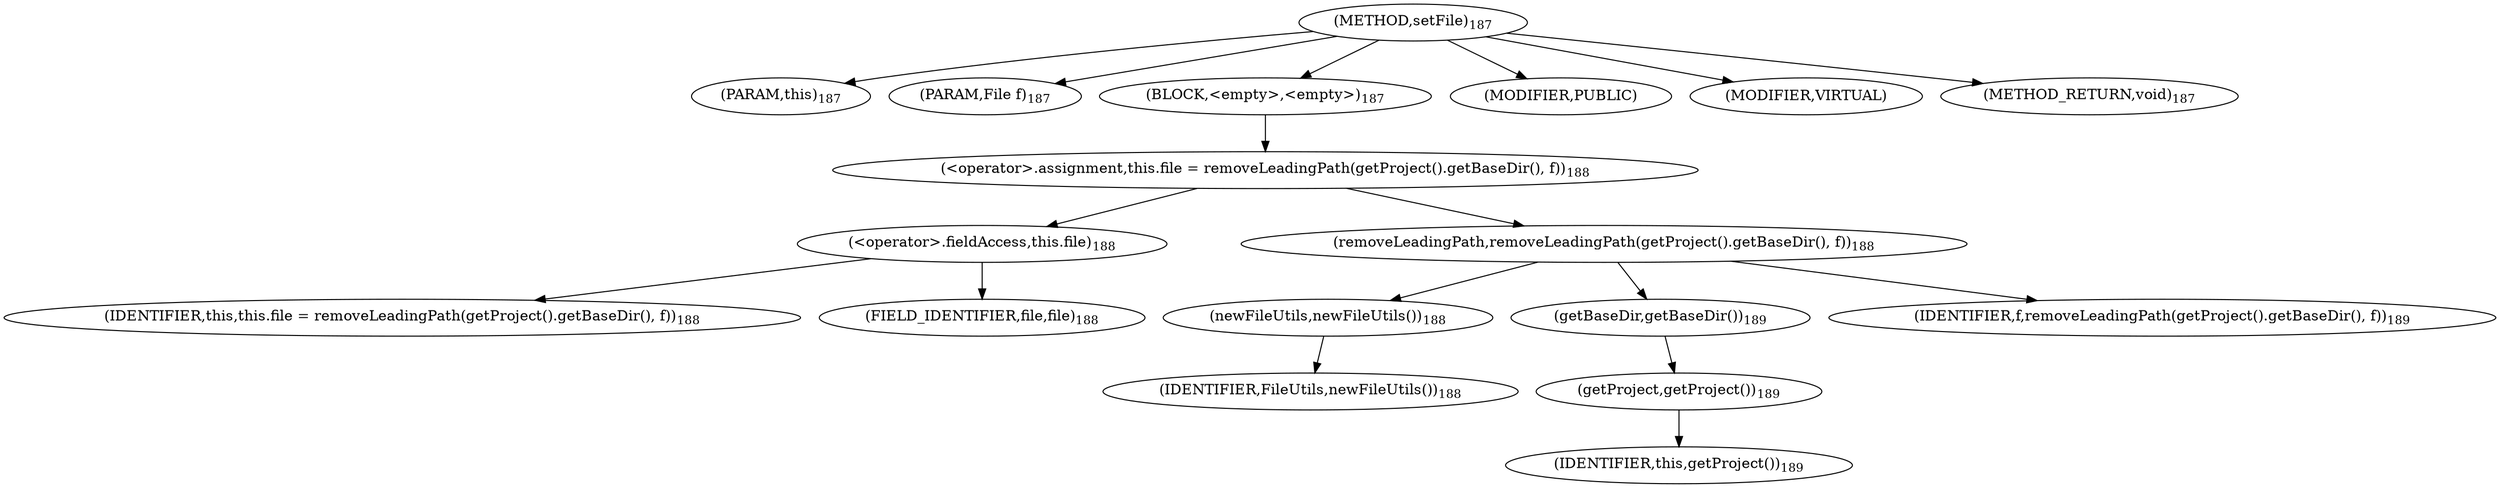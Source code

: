 digraph "setFile" {  
"244" [label = <(METHOD,setFile)<SUB>187</SUB>> ]
"24" [label = <(PARAM,this)<SUB>187</SUB>> ]
"245" [label = <(PARAM,File f)<SUB>187</SUB>> ]
"246" [label = <(BLOCK,&lt;empty&gt;,&lt;empty&gt;)<SUB>187</SUB>> ]
"247" [label = <(&lt;operator&gt;.assignment,this.file = removeLeadingPath(getProject().getBaseDir(), f))<SUB>188</SUB>> ]
"248" [label = <(&lt;operator&gt;.fieldAccess,this.file)<SUB>188</SUB>> ]
"23" [label = <(IDENTIFIER,this,this.file = removeLeadingPath(getProject().getBaseDir(), f))<SUB>188</SUB>> ]
"249" [label = <(FIELD_IDENTIFIER,file,file)<SUB>188</SUB>> ]
"250" [label = <(removeLeadingPath,removeLeadingPath(getProject().getBaseDir(), f))<SUB>188</SUB>> ]
"251" [label = <(newFileUtils,newFileUtils())<SUB>188</SUB>> ]
"252" [label = <(IDENTIFIER,FileUtils,newFileUtils())<SUB>188</SUB>> ]
"253" [label = <(getBaseDir,getBaseDir())<SUB>189</SUB>> ]
"254" [label = <(getProject,getProject())<SUB>189</SUB>> ]
"25" [label = <(IDENTIFIER,this,getProject())<SUB>189</SUB>> ]
"255" [label = <(IDENTIFIER,f,removeLeadingPath(getProject().getBaseDir(), f))<SUB>189</SUB>> ]
"256" [label = <(MODIFIER,PUBLIC)> ]
"257" [label = <(MODIFIER,VIRTUAL)> ]
"258" [label = <(METHOD_RETURN,void)<SUB>187</SUB>> ]
  "244" -> "24" 
  "244" -> "245" 
  "244" -> "246" 
  "244" -> "256" 
  "244" -> "257" 
  "244" -> "258" 
  "246" -> "247" 
  "247" -> "248" 
  "247" -> "250" 
  "248" -> "23" 
  "248" -> "249" 
  "250" -> "251" 
  "250" -> "253" 
  "250" -> "255" 
  "251" -> "252" 
  "253" -> "254" 
  "254" -> "25" 
}
